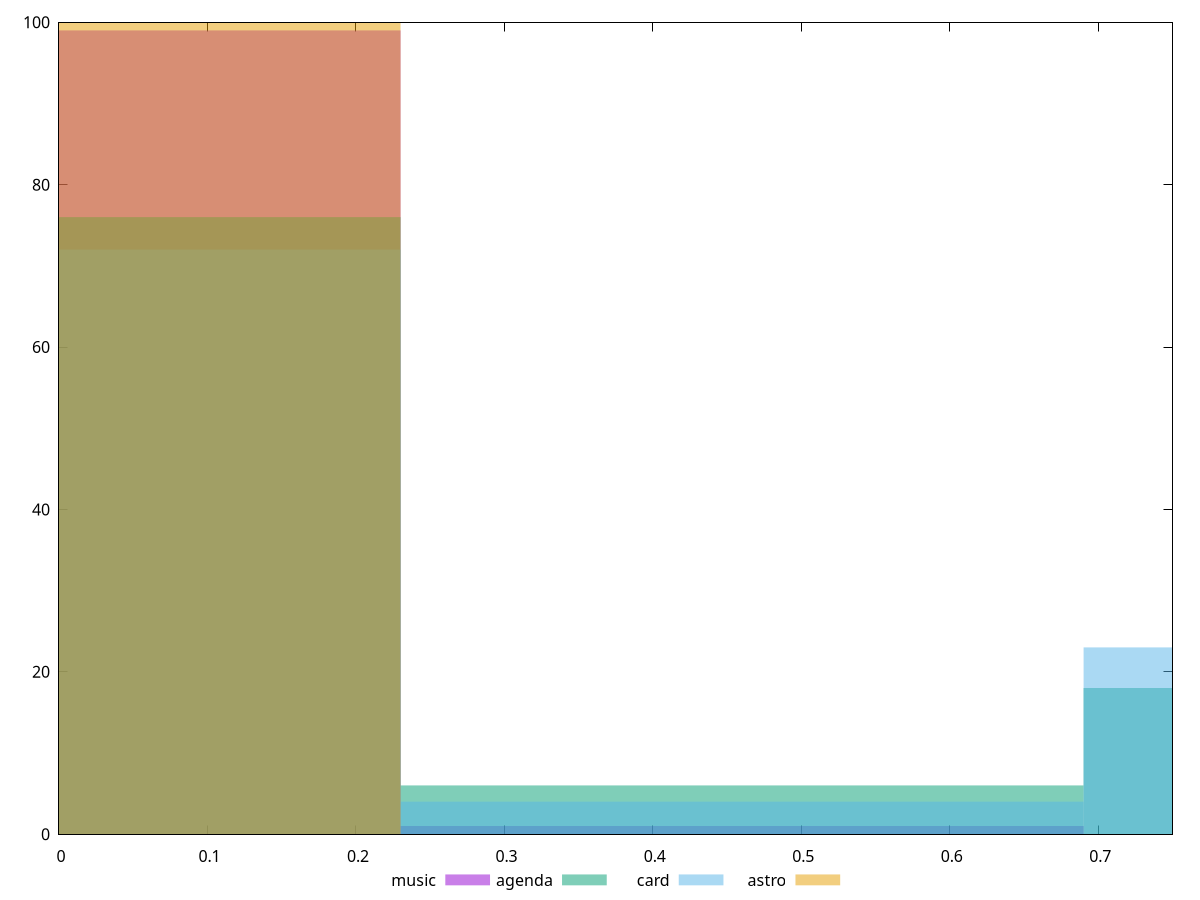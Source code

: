 reset

$music <<EOF
0 99
0.4600769288329956 1
EOF

$agenda <<EOF
0 76
0.9201538576659912 18
0.4600769288329956 6
EOF

$card <<EOF
0.4600769288329956 4
0 72
0.9201538576659912 23
EOF

$astro <<EOF
0 100
EOF

set key outside below
set boxwidth 0.4600769288329956
set xrange [0:0.75]
set yrange [0:100]
set trange [0:100]
set style fill transparent solid 0.5 noborder
set terminal svg size 640, 520 enhanced background rgb 'white'
set output "report/report_00029_2021-02-24T13-36-40.390Z/uses-text-compression/comparison/histogram/all_score.svg"

plot $music title "music" with boxes, \
     $agenda title "agenda" with boxes, \
     $card title "card" with boxes, \
     $astro title "astro" with boxes

reset
